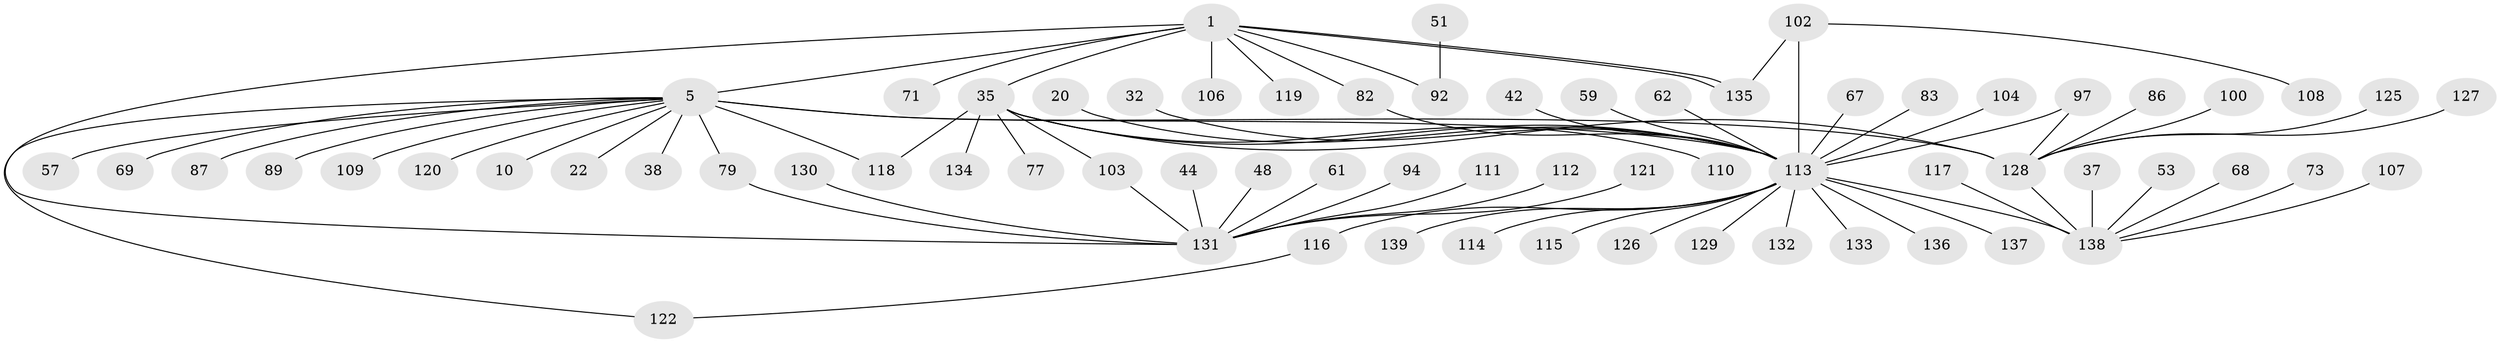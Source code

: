 // original degree distribution, {13: 0.02158273381294964, 4: 0.06474820143884892, 11: 0.007194244604316547, 9: 0.007194244604316547, 1: 0.5179856115107914, 5: 0.014388489208633094, 3: 0.10071942446043165, 10: 0.007194244604316547, 2: 0.2014388489208633, 6: 0.02158273381294964, 8: 0.014388489208633094, 7: 0.02158273381294964}
// Generated by graph-tools (version 1.1) at 2025/50/03/04/25 21:50:40]
// undirected, 69 vertices, 79 edges
graph export_dot {
graph [start="1"]
  node [color=gray90,style=filled];
  1;
  5 [super="+2"];
  10;
  20;
  22;
  32;
  35 [super="+14+30"];
  37;
  38;
  42;
  44;
  48;
  51;
  53;
  57;
  59;
  61;
  62;
  67;
  68;
  69 [super="+39"];
  71 [super="+47"];
  73;
  77;
  79 [super="+40+54"];
  82;
  83;
  86;
  87;
  89;
  92 [super="+88"];
  94;
  97 [super="+84"];
  100;
  102 [super="+91"];
  103;
  104;
  106;
  107;
  108;
  109;
  110 [super="+101"];
  111 [super="+36"];
  112;
  113 [super="+70+50+28+41+99+19+66"];
  114;
  115;
  116 [super="+85+78"];
  117;
  118 [super="+105"];
  119;
  120 [super="+74"];
  121;
  122 [super="+93"];
  125;
  126;
  127;
  128 [super="+65+6+123+75"];
  129;
  130;
  131 [super="+3+96+7+15+24+26"];
  132;
  133;
  134;
  135;
  136 [super="+124"];
  137 [super="+90"];
  138 [super="+81+72"];
  139;
  1 -- 5 [weight=2];
  1 -- 82;
  1 -- 92 [weight=2];
  1 -- 106;
  1 -- 119;
  1 -- 135;
  1 -- 135;
  1 -- 131 [weight=2];
  1 -- 35;
  1 -- 71;
  5 -- 10;
  5 -- 22;
  5 -- 57 [weight=2];
  5 -- 38;
  5 -- 109;
  5 -- 87;
  5 -- 89;
  5 -- 79;
  5 -- 113 [weight=4];
  5 -- 128 [weight=3];
  5 -- 122;
  5 -- 69;
  5 -- 120;
  5 -- 118;
  20 -- 113;
  32 -- 113;
  35 -- 128 [weight=3];
  35 -- 77;
  35 -- 134;
  35 -- 103;
  35 -- 113 [weight=3];
  35 -- 118;
  35 -- 110;
  37 -- 138;
  42 -- 113;
  44 -- 131;
  48 -- 131;
  51 -- 92;
  53 -- 138;
  59 -- 113;
  61 -- 131;
  62 -- 113;
  67 -- 113;
  68 -- 138;
  73 -- 138;
  79 -- 131;
  82 -- 113;
  83 -- 113;
  86 -- 128;
  94 -- 131;
  97 -- 128;
  97 -- 113;
  100 -- 128;
  102 -- 108;
  102 -- 135;
  102 -- 113 [weight=2];
  103 -- 131;
  104 -- 113 [weight=2];
  107 -- 138;
  111 -- 131;
  112 -- 131;
  113 -- 133;
  113 -- 132;
  113 -- 116 [weight=2];
  113 -- 129;
  113 -- 139;
  113 -- 114;
  113 -- 115;
  113 -- 126;
  113 -- 138 [weight=3];
  113 -- 137;
  113 -- 136;
  116 -- 122;
  117 -- 138;
  121 -- 131;
  125 -- 128;
  127 -- 128;
  128 -- 138 [weight=4];
  130 -- 131;
}
